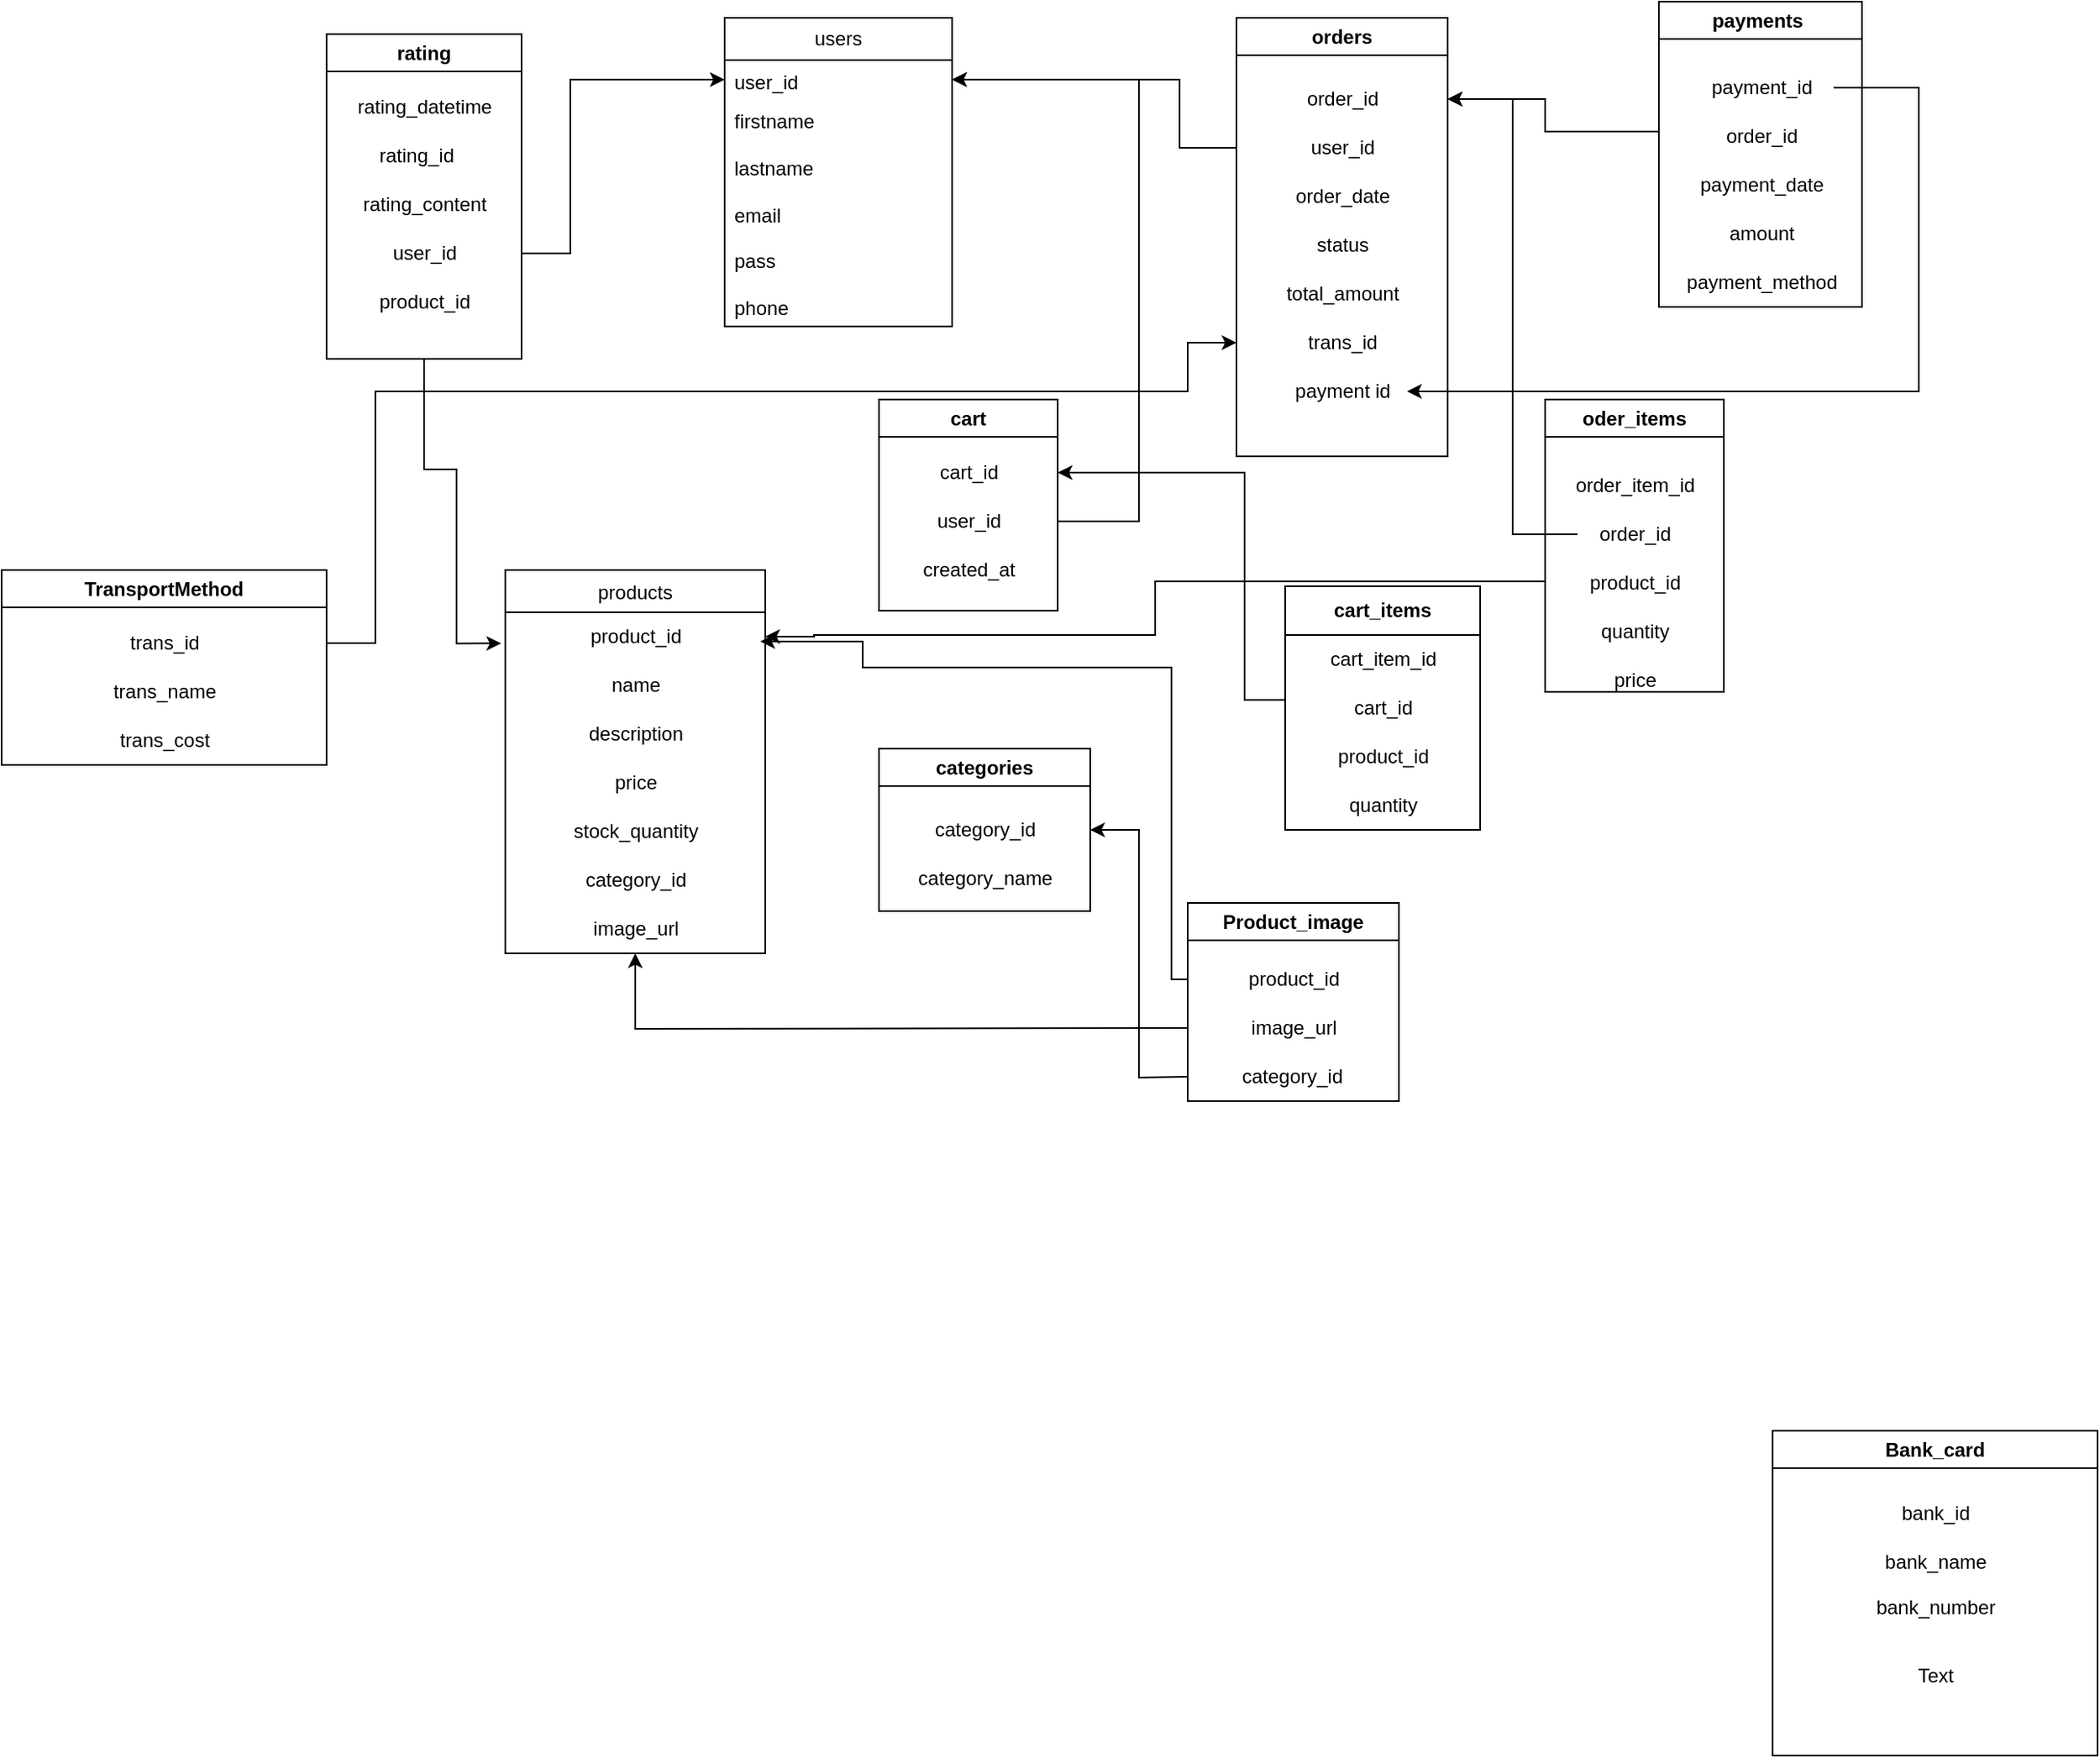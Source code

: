 <mxfile version="24.7.17">
  <diagram id="C5RBs43oDa-KdzZeNtuy" name="Page-1">
    <mxGraphModel dx="2015" dy="689" grid="1" gridSize="10" guides="1" tooltips="1" connect="1" arrows="1" fold="1" page="1" pageScale="1" pageWidth="827" pageHeight="1169" math="0" shadow="0">
      <root>
        <mxCell id="WIyWlLk6GJQsqaUBKTNV-0" />
        <mxCell id="WIyWlLk6GJQsqaUBKTNV-1" parent="WIyWlLk6GJQsqaUBKTNV-0" />
        <mxCell id="zkfFHV4jXpPFQw0GAbJ--17" value="products" style="swimlane;fontStyle=0;align=center;verticalAlign=top;childLayout=stackLayout;horizontal=1;startSize=26;horizontalStack=0;resizeParent=1;resizeLast=0;collapsible=1;marginBottom=0;rounded=0;shadow=0;strokeWidth=1;" parent="WIyWlLk6GJQsqaUBKTNV-1" vertex="1">
          <mxGeometry x="90" y="380" width="160" height="236" as="geometry">
            <mxRectangle x="550" y="140" width="160" height="26" as="alternateBounds" />
          </mxGeometry>
        </mxCell>
        <mxCell id="2E7hJc2XYs9rbow0Btlc-13" value="product_id" style="text;html=1;align=center;verticalAlign=middle;resizable=0;points=[];autosize=1;strokeColor=none;fillColor=none;" vertex="1" parent="zkfFHV4jXpPFQw0GAbJ--17">
          <mxGeometry y="26" width="160" height="30" as="geometry" />
        </mxCell>
        <mxCell id="2E7hJc2XYs9rbow0Btlc-14" value="name" style="text;html=1;align=center;verticalAlign=middle;resizable=0;points=[];autosize=1;strokeColor=none;fillColor=none;" vertex="1" parent="zkfFHV4jXpPFQw0GAbJ--17">
          <mxGeometry y="56" width="160" height="30" as="geometry" />
        </mxCell>
        <mxCell id="2E7hJc2XYs9rbow0Btlc-15" value="description" style="text;html=1;align=center;verticalAlign=middle;resizable=0;points=[];autosize=1;strokeColor=none;fillColor=none;" vertex="1" parent="zkfFHV4jXpPFQw0GAbJ--17">
          <mxGeometry y="86" width="160" height="30" as="geometry" />
        </mxCell>
        <mxCell id="2E7hJc2XYs9rbow0Btlc-17" value="price" style="text;html=1;align=center;verticalAlign=middle;resizable=0;points=[];autosize=1;strokeColor=none;fillColor=none;" vertex="1" parent="zkfFHV4jXpPFQw0GAbJ--17">
          <mxGeometry y="116" width="160" height="30" as="geometry" />
        </mxCell>
        <mxCell id="2E7hJc2XYs9rbow0Btlc-18" value="stock_quantity" style="text;html=1;align=center;verticalAlign=middle;resizable=0;points=[];autosize=1;strokeColor=none;fillColor=none;" vertex="1" parent="zkfFHV4jXpPFQw0GAbJ--17">
          <mxGeometry y="146" width="160" height="30" as="geometry" />
        </mxCell>
        <mxCell id="2E7hJc2XYs9rbow0Btlc-19" value="category_id" style="text;html=1;align=center;verticalAlign=middle;resizable=0;points=[];autosize=1;strokeColor=none;fillColor=none;" vertex="1" parent="zkfFHV4jXpPFQw0GAbJ--17">
          <mxGeometry y="176" width="160" height="30" as="geometry" />
        </mxCell>
        <mxCell id="2E7hJc2XYs9rbow0Btlc-20" value="image_url" style="text;html=1;align=center;verticalAlign=middle;resizable=0;points=[];autosize=1;strokeColor=none;fillColor=none;" vertex="1" parent="zkfFHV4jXpPFQw0GAbJ--17">
          <mxGeometry y="206" width="160" height="30" as="geometry" />
        </mxCell>
        <mxCell id="2E7hJc2XYs9rbow0Btlc-2" value="users" style="swimlane;fontStyle=0;childLayout=stackLayout;horizontal=1;startSize=26;fillColor=none;horizontalStack=0;resizeParent=1;resizeParentMax=0;resizeLast=0;collapsible=1;marginBottom=0;whiteSpace=wrap;html=1;" vertex="1" parent="WIyWlLk6GJQsqaUBKTNV-1">
          <mxGeometry x="225" y="40" width="140" height="190" as="geometry" />
        </mxCell>
        <mxCell id="2E7hJc2XYs9rbow0Btlc-3" value="&lt;font style=&quot;font-size: 12px;&quot;&gt;user_id&lt;/font&gt;&lt;div&gt;&lt;font style=&quot;font-size: 12px;&quot;&gt;&lt;br&gt;&lt;/font&gt;&lt;/div&gt;" style="text;strokeColor=none;fillColor=none;align=left;verticalAlign=top;spacingLeft=4;spacingRight=4;overflow=hidden;rotatable=0;points=[[0,0.5],[1,0.5]];portConstraint=eastwest;whiteSpace=wrap;html=1;" vertex="1" parent="2E7hJc2XYs9rbow0Btlc-2">
          <mxGeometry y="26" width="140" height="24" as="geometry" />
        </mxCell>
        <mxCell id="2E7hJc2XYs9rbow0Btlc-4" value="firstname&lt;div&gt;&lt;br&gt;&lt;/div&gt;&lt;div&gt;lastname&lt;/div&gt;&lt;div&gt;&lt;br&gt;&lt;/div&gt;&lt;div&gt;email&lt;/div&gt;&lt;div&gt;&lt;br&gt;&lt;/div&gt;&lt;div&gt;pass&lt;/div&gt;&lt;div&gt;&lt;br&gt;&lt;/div&gt;&lt;div&gt;phone&lt;/div&gt;&lt;div&gt;&lt;br&gt;&lt;/div&gt;" style="text;strokeColor=none;fillColor=none;align=left;verticalAlign=top;spacingLeft=4;spacingRight=4;overflow=hidden;rotatable=0;points=[[0,0.5],[1,0.5]];portConstraint=eastwest;whiteSpace=wrap;html=1;horizontal=1;" vertex="1" parent="2E7hJc2XYs9rbow0Btlc-2">
          <mxGeometry y="50" width="140" height="140" as="geometry" />
        </mxCell>
        <mxCell id="2E7hJc2XYs9rbow0Btlc-48" value="cart" style="swimlane;whiteSpace=wrap;html=1;align=center;" vertex="1" parent="WIyWlLk6GJQsqaUBKTNV-1">
          <mxGeometry x="320" y="275" width="110" height="130" as="geometry" />
        </mxCell>
        <mxCell id="2E7hJc2XYs9rbow0Btlc-53" value="cart_id" style="text;html=1;align=center;verticalAlign=middle;resizable=0;points=[];autosize=1;strokeColor=none;fillColor=none;" vertex="1" parent="2E7hJc2XYs9rbow0Btlc-48">
          <mxGeometry x="25" y="30" width="60" height="30" as="geometry" />
        </mxCell>
        <mxCell id="2E7hJc2XYs9rbow0Btlc-54" value="user_id" style="text;html=1;align=center;verticalAlign=middle;resizable=0;points=[];autosize=1;strokeColor=none;fillColor=none;" vertex="1" parent="2E7hJc2XYs9rbow0Btlc-48">
          <mxGeometry x="25" y="60" width="60" height="30" as="geometry" />
        </mxCell>
        <mxCell id="2E7hJc2XYs9rbow0Btlc-55" value="created_at" style="text;html=1;align=center;verticalAlign=middle;resizable=0;points=[];autosize=1;strokeColor=none;fillColor=none;" vertex="1" parent="2E7hJc2XYs9rbow0Btlc-48">
          <mxGeometry x="15" y="90" width="80" height="30" as="geometry" />
        </mxCell>
        <mxCell id="2E7hJc2XYs9rbow0Btlc-57" value="cart_items" style="swimlane;whiteSpace=wrap;html=1;startSize=30;" vertex="1" parent="WIyWlLk6GJQsqaUBKTNV-1">
          <mxGeometry x="570" y="390" width="120" height="150" as="geometry" />
        </mxCell>
        <mxCell id="2E7hJc2XYs9rbow0Btlc-58" value="cart_item_id" style="text;html=1;align=center;verticalAlign=middle;resizable=0;points=[];autosize=1;strokeColor=none;fillColor=none;" vertex="1" parent="2E7hJc2XYs9rbow0Btlc-57">
          <mxGeometry x="15" y="30" width="90" height="30" as="geometry" />
        </mxCell>
        <mxCell id="2E7hJc2XYs9rbow0Btlc-59" value="cart_id" style="text;html=1;align=center;verticalAlign=middle;resizable=0;points=[];autosize=1;strokeColor=none;fillColor=none;" vertex="1" parent="2E7hJc2XYs9rbow0Btlc-57">
          <mxGeometry x="30" y="60" width="60" height="30" as="geometry" />
        </mxCell>
        <mxCell id="2E7hJc2XYs9rbow0Btlc-60" value="product_id" style="text;html=1;align=center;verticalAlign=middle;resizable=0;points=[];autosize=1;strokeColor=none;fillColor=none;" vertex="1" parent="2E7hJc2XYs9rbow0Btlc-57">
          <mxGeometry x="20" y="90" width="80" height="30" as="geometry" />
        </mxCell>
        <mxCell id="2E7hJc2XYs9rbow0Btlc-61" value="quantity" style="text;html=1;align=center;verticalAlign=middle;resizable=0;points=[];autosize=1;strokeColor=none;fillColor=none;" vertex="1" parent="2E7hJc2XYs9rbow0Btlc-57">
          <mxGeometry x="25" y="120" width="70" height="30" as="geometry" />
        </mxCell>
        <mxCell id="2E7hJc2XYs9rbow0Btlc-63" value="payments&amp;nbsp;" style="swimlane;whiteSpace=wrap;html=1;" vertex="1" parent="WIyWlLk6GJQsqaUBKTNV-1">
          <mxGeometry x="800" y="30" width="125" height="188" as="geometry" />
        </mxCell>
        <mxCell id="2E7hJc2XYs9rbow0Btlc-64" value="payment_id" style="text;html=1;align=center;verticalAlign=middle;resizable=0;points=[];autosize=1;strokeColor=none;fillColor=none;" vertex="1" parent="2E7hJc2XYs9rbow0Btlc-63">
          <mxGeometry x="17.5" y="38" width="90" height="30" as="geometry" />
        </mxCell>
        <mxCell id="2E7hJc2XYs9rbow0Btlc-65" value="order_id" style="text;html=1;align=center;verticalAlign=middle;resizable=0;points=[];autosize=1;strokeColor=none;fillColor=none;" vertex="1" parent="2E7hJc2XYs9rbow0Btlc-63">
          <mxGeometry x="27.5" y="68" width="70" height="30" as="geometry" />
        </mxCell>
        <mxCell id="2E7hJc2XYs9rbow0Btlc-66" value="payment_date" style="text;html=1;align=center;verticalAlign=middle;resizable=0;points=[];autosize=1;strokeColor=none;fillColor=none;" vertex="1" parent="2E7hJc2XYs9rbow0Btlc-63">
          <mxGeometry x="12.5" y="98" width="100" height="30" as="geometry" />
        </mxCell>
        <mxCell id="2E7hJc2XYs9rbow0Btlc-67" value="amount" style="text;html=1;align=center;verticalAlign=middle;resizable=0;points=[];autosize=1;strokeColor=none;fillColor=none;" vertex="1" parent="2E7hJc2XYs9rbow0Btlc-63">
          <mxGeometry x="32.5" y="128" width="60" height="30" as="geometry" />
        </mxCell>
        <mxCell id="2E7hJc2XYs9rbow0Btlc-168" value="payment_method" style="text;html=1;align=center;verticalAlign=middle;resizable=0;points=[];autosize=1;strokeColor=none;fillColor=none;" vertex="1" parent="2E7hJc2XYs9rbow0Btlc-63">
          <mxGeometry x="2.5" y="158" width="120" height="30" as="geometry" />
        </mxCell>
        <mxCell id="2E7hJc2XYs9rbow0Btlc-69" value="oder_items" style="swimlane;whiteSpace=wrap;html=1;" vertex="1" parent="WIyWlLk6GJQsqaUBKTNV-1">
          <mxGeometry x="730" y="275" width="110" height="180" as="geometry" />
        </mxCell>
        <mxCell id="2E7hJc2XYs9rbow0Btlc-70" value="order_item_id" style="text;html=1;align=center;verticalAlign=middle;resizable=0;points=[];autosize=1;strokeColor=none;fillColor=none;" vertex="1" parent="2E7hJc2XYs9rbow0Btlc-69">
          <mxGeometry x="5" y="38" width="100" height="30" as="geometry" />
        </mxCell>
        <mxCell id="2E7hJc2XYs9rbow0Btlc-71" value="order_id" style="text;html=1;align=center;verticalAlign=middle;resizable=0;points=[];autosize=1;strokeColor=none;fillColor=none;" vertex="1" parent="2E7hJc2XYs9rbow0Btlc-69">
          <mxGeometry x="20" y="68" width="70" height="30" as="geometry" />
        </mxCell>
        <mxCell id="2E7hJc2XYs9rbow0Btlc-72" value="product_id" style="text;html=1;align=center;verticalAlign=middle;resizable=0;points=[];autosize=1;strokeColor=none;fillColor=none;" vertex="1" parent="2E7hJc2XYs9rbow0Btlc-69">
          <mxGeometry x="15" y="98" width="80" height="30" as="geometry" />
        </mxCell>
        <mxCell id="2E7hJc2XYs9rbow0Btlc-73" value="quantity" style="text;html=1;align=center;verticalAlign=middle;resizable=0;points=[];autosize=1;strokeColor=none;fillColor=none;" vertex="1" parent="2E7hJc2XYs9rbow0Btlc-69">
          <mxGeometry x="20" y="128" width="70" height="30" as="geometry" />
        </mxCell>
        <mxCell id="2E7hJc2XYs9rbow0Btlc-74" value="price" style="text;html=1;align=center;verticalAlign=middle;resizable=0;points=[];autosize=1;strokeColor=none;fillColor=none;" vertex="1" parent="2E7hJc2XYs9rbow0Btlc-69">
          <mxGeometry x="30" y="158" width="50" height="30" as="geometry" />
        </mxCell>
        <mxCell id="2E7hJc2XYs9rbow0Btlc-75" value="orders" style="swimlane;whiteSpace=wrap;html=1;" vertex="1" parent="WIyWlLk6GJQsqaUBKTNV-1">
          <mxGeometry x="540" y="40" width="130" height="270" as="geometry" />
        </mxCell>
        <mxCell id="2E7hJc2XYs9rbow0Btlc-76" value="order_id" style="text;html=1;align=center;verticalAlign=middle;resizable=0;points=[];autosize=1;strokeColor=none;fillColor=none;" vertex="1" parent="2E7hJc2XYs9rbow0Btlc-75">
          <mxGeometry x="30" y="35" width="70" height="30" as="geometry" />
        </mxCell>
        <mxCell id="2E7hJc2XYs9rbow0Btlc-77" value="user_id" style="text;html=1;align=center;verticalAlign=middle;resizable=0;points=[];autosize=1;strokeColor=none;fillColor=none;" vertex="1" parent="2E7hJc2XYs9rbow0Btlc-75">
          <mxGeometry x="35" y="65" width="60" height="30" as="geometry" />
        </mxCell>
        <mxCell id="2E7hJc2XYs9rbow0Btlc-79" value="order_date" style="text;html=1;align=center;verticalAlign=middle;resizable=0;points=[];autosize=1;strokeColor=none;fillColor=none;" vertex="1" parent="2E7hJc2XYs9rbow0Btlc-75">
          <mxGeometry x="25" y="95" width="80" height="30" as="geometry" />
        </mxCell>
        <mxCell id="2E7hJc2XYs9rbow0Btlc-80" value="status" style="text;html=1;align=center;verticalAlign=middle;resizable=0;points=[];autosize=1;strokeColor=none;fillColor=none;" vertex="1" parent="2E7hJc2XYs9rbow0Btlc-75">
          <mxGeometry x="35" y="125" width="60" height="30" as="geometry" />
        </mxCell>
        <mxCell id="2E7hJc2XYs9rbow0Btlc-83" value="total_amount" style="text;html=1;align=center;verticalAlign=middle;resizable=0;points=[];autosize=1;strokeColor=none;fillColor=none;" vertex="1" parent="2E7hJc2XYs9rbow0Btlc-75">
          <mxGeometry x="20" y="155" width="90" height="30" as="geometry" />
        </mxCell>
        <mxCell id="2E7hJc2XYs9rbow0Btlc-154" value="trans_id" style="text;html=1;align=center;verticalAlign=middle;resizable=0;points=[];autosize=1;strokeColor=none;fillColor=none;" vertex="1" parent="2E7hJc2XYs9rbow0Btlc-75">
          <mxGeometry x="30" y="185" width="70" height="30" as="geometry" />
        </mxCell>
        <mxCell id="2E7hJc2XYs9rbow0Btlc-160" value="payment id" style="text;html=1;align=center;verticalAlign=middle;resizable=0;points=[];autosize=1;strokeColor=none;fillColor=none;" vertex="1" parent="2E7hJc2XYs9rbow0Btlc-75">
          <mxGeometry x="25" y="215" width="80" height="30" as="geometry" />
        </mxCell>
        <mxCell id="2E7hJc2XYs9rbow0Btlc-84" value="categories" style="swimlane;whiteSpace=wrap;html=1;" vertex="1" parent="WIyWlLk6GJQsqaUBKTNV-1">
          <mxGeometry x="320" y="490" width="130" height="100" as="geometry" />
        </mxCell>
        <mxCell id="2E7hJc2XYs9rbow0Btlc-85" value="category_id" style="text;html=1;align=center;verticalAlign=middle;resizable=0;points=[];autosize=1;strokeColor=none;fillColor=none;" vertex="1" parent="2E7hJc2XYs9rbow0Btlc-84">
          <mxGeometry x="20" y="35" width="90" height="30" as="geometry" />
        </mxCell>
        <mxCell id="2E7hJc2XYs9rbow0Btlc-86" value="category_name" style="text;html=1;align=center;verticalAlign=middle;resizable=0;points=[];autosize=1;strokeColor=none;fillColor=none;" vertex="1" parent="2E7hJc2XYs9rbow0Btlc-84">
          <mxGeometry x="10" y="65" width="110" height="30" as="geometry" />
        </mxCell>
        <mxCell id="2E7hJc2XYs9rbow0Btlc-88" value="Product_image" style="swimlane;whiteSpace=wrap;html=1;" vertex="1" parent="WIyWlLk6GJQsqaUBKTNV-1">
          <mxGeometry x="510" y="585" width="130" height="122" as="geometry" />
        </mxCell>
        <mxCell id="2E7hJc2XYs9rbow0Btlc-89" value="product_id" style="text;html=1;align=center;verticalAlign=middle;resizable=0;points=[];autosize=1;strokeColor=none;fillColor=none;" vertex="1" parent="2E7hJc2XYs9rbow0Btlc-88">
          <mxGeometry x="25" y="32" width="80" height="30" as="geometry" />
        </mxCell>
        <mxCell id="2E7hJc2XYs9rbow0Btlc-90" value="image_url" style="text;html=1;align=center;verticalAlign=middle;resizable=0;points=[];autosize=1;strokeColor=none;fillColor=none;" vertex="1" parent="2E7hJc2XYs9rbow0Btlc-88">
          <mxGeometry x="25" y="62" width="80" height="30" as="geometry" />
        </mxCell>
        <mxCell id="2E7hJc2XYs9rbow0Btlc-91" value="category_id" style="text;html=1;align=center;verticalAlign=middle;resizable=0;points=[];autosize=1;strokeColor=none;fillColor=none;" vertex="1" parent="2E7hJc2XYs9rbow0Btlc-88">
          <mxGeometry x="19" y="92" width="90" height="30" as="geometry" />
        </mxCell>
        <mxCell id="2E7hJc2XYs9rbow0Btlc-97" value="rating" style="swimlane;whiteSpace=wrap;html=1;" vertex="1" parent="WIyWlLk6GJQsqaUBKTNV-1">
          <mxGeometry x="-20" y="50" width="120" height="200" as="geometry" />
        </mxCell>
        <mxCell id="2E7hJc2XYs9rbow0Btlc-99" value="rating_datetime" style="text;html=1;align=center;verticalAlign=middle;resizable=0;points=[];autosize=1;strokeColor=none;fillColor=none;" vertex="1" parent="2E7hJc2XYs9rbow0Btlc-97">
          <mxGeometry x="5" y="30" width="110" height="30" as="geometry" />
        </mxCell>
        <mxCell id="2E7hJc2XYs9rbow0Btlc-100" value="rating_content" style="text;html=1;align=center;verticalAlign=middle;resizable=0;points=[];autosize=1;strokeColor=none;fillColor=none;" vertex="1" parent="2E7hJc2XYs9rbow0Btlc-97">
          <mxGeometry x="10" y="90" width="100" height="30" as="geometry" />
        </mxCell>
        <mxCell id="2E7hJc2XYs9rbow0Btlc-101" value="user_id" style="text;html=1;align=center;verticalAlign=middle;resizable=0;points=[];autosize=1;strokeColor=none;fillColor=none;" vertex="1" parent="2E7hJc2XYs9rbow0Btlc-97">
          <mxGeometry x="30" y="120" width="60" height="30" as="geometry" />
        </mxCell>
        <mxCell id="2E7hJc2XYs9rbow0Btlc-102" value="product_id" style="text;html=1;align=center;verticalAlign=middle;resizable=0;points=[];autosize=1;strokeColor=none;fillColor=none;" vertex="1" parent="2E7hJc2XYs9rbow0Btlc-97">
          <mxGeometry x="20" y="150" width="80" height="30" as="geometry" />
        </mxCell>
        <mxCell id="2E7hJc2XYs9rbow0Btlc-98" value="rating_id" style="text;html=1;align=center;verticalAlign=middle;resizable=0;points=[];autosize=1;strokeColor=none;fillColor=none;" vertex="1" parent="2E7hJc2XYs9rbow0Btlc-97">
          <mxGeometry x="20" y="60" width="70" height="30" as="geometry" />
        </mxCell>
        <mxCell id="2E7hJc2XYs9rbow0Btlc-125" style="edgeStyle=orthogonalEdgeStyle;rounded=0;orthogonalLoop=1;jettySize=auto;html=1;" edge="1" parent="WIyWlLk6GJQsqaUBKTNV-1" target="2E7hJc2XYs9rbow0Btlc-3">
          <mxGeometry relative="1" as="geometry">
            <mxPoint x="430" y="350" as="sourcePoint" />
            <Array as="points">
              <mxPoint x="480" y="350" />
              <mxPoint x="480" y="78" />
            </Array>
          </mxGeometry>
        </mxCell>
        <mxCell id="2E7hJc2XYs9rbow0Btlc-131" style="edgeStyle=orthogonalEdgeStyle;rounded=0;orthogonalLoop=1;jettySize=auto;html=1;entryX=1;entryY=0.5;entryDx=0;entryDy=0;" edge="1" parent="WIyWlLk6GJQsqaUBKTNV-1" target="2E7hJc2XYs9rbow0Btlc-3">
          <mxGeometry relative="1" as="geometry">
            <mxPoint x="540" y="120" as="sourcePoint" />
            <mxPoint x="260" y="90" as="targetPoint" />
            <Array as="points">
              <mxPoint x="505" y="120" />
              <mxPoint x="505" y="78" />
            </Array>
          </mxGeometry>
        </mxCell>
        <mxCell id="2E7hJc2XYs9rbow0Btlc-135" style="edgeStyle=orthogonalEdgeStyle;rounded=0;orthogonalLoop=1;jettySize=auto;html=1;" edge="1" parent="WIyWlLk6GJQsqaUBKTNV-1" target="2E7hJc2XYs9rbow0Btlc-3">
          <mxGeometry relative="1" as="geometry">
            <mxPoint x="100" y="180" as="sourcePoint" />
            <Array as="points">
              <mxPoint x="130" y="185" />
              <mxPoint x="130" y="78" />
            </Array>
          </mxGeometry>
        </mxCell>
        <mxCell id="2E7hJc2XYs9rbow0Btlc-136" style="edgeStyle=orthogonalEdgeStyle;rounded=0;orthogonalLoop=1;jettySize=auto;html=1;exitX=0;exitY=0.5;exitDx=0;exitDy=0;" edge="1" parent="WIyWlLk6GJQsqaUBKTNV-1" source="2E7hJc2XYs9rbow0Btlc-57">
          <mxGeometry relative="1" as="geometry">
            <mxPoint x="430" y="320" as="targetPoint" />
            <mxPoint x="540" y="480" as="sourcePoint" />
            <Array as="points">
              <mxPoint x="570" y="460" />
              <mxPoint x="545" y="460" />
              <mxPoint x="545" y="320" />
            </Array>
          </mxGeometry>
        </mxCell>
        <mxCell id="2E7hJc2XYs9rbow0Btlc-145" style="edgeStyle=orthogonalEdgeStyle;rounded=0;orthogonalLoop=1;jettySize=auto;html=1;" edge="1" parent="WIyWlLk6GJQsqaUBKTNV-1" target="2E7hJc2XYs9rbow0Btlc-13">
          <mxGeometry relative="1" as="geometry">
            <mxPoint x="730" y="386" as="sourcePoint" />
            <Array as="points">
              <mxPoint x="730" y="387" />
              <mxPoint x="490" y="387" />
              <mxPoint x="490" y="420" />
              <mxPoint x="280" y="420" />
              <mxPoint x="280" y="421" />
            </Array>
          </mxGeometry>
        </mxCell>
        <mxCell id="2E7hJc2XYs9rbow0Btlc-146" style="edgeStyle=orthogonalEdgeStyle;rounded=0;orthogonalLoop=1;jettySize=auto;html=1;entryX=-0.016;entryY=0.639;entryDx=0;entryDy=0;entryPerimeter=0;exitX=0.5;exitY=1;exitDx=0;exitDy=0;" edge="1" parent="WIyWlLk6GJQsqaUBKTNV-1" source="2E7hJc2XYs9rbow0Btlc-97" target="2E7hJc2XYs9rbow0Btlc-13">
          <mxGeometry relative="1" as="geometry">
            <mxPoint x="40" y="260" as="sourcePoint" />
            <Array as="points">
              <mxPoint x="40" y="318" />
              <mxPoint x="60" y="318" />
              <mxPoint x="60" y="425" />
            </Array>
          </mxGeometry>
        </mxCell>
        <mxCell id="2E7hJc2XYs9rbow0Btlc-148" style="edgeStyle=orthogonalEdgeStyle;rounded=0;orthogonalLoop=1;jettySize=auto;html=1;entryX=1;entryY=0.5;entryDx=0;entryDy=0;" edge="1" parent="WIyWlLk6GJQsqaUBKTNV-1" target="2E7hJc2XYs9rbow0Btlc-84">
          <mxGeometry relative="1" as="geometry">
            <mxPoint x="510" y="692" as="sourcePoint" />
          </mxGeometry>
        </mxCell>
        <mxCell id="2E7hJc2XYs9rbow0Btlc-149" value="TransportMethod" style="swimlane;whiteSpace=wrap;html=1;" vertex="1" parent="WIyWlLk6GJQsqaUBKTNV-1">
          <mxGeometry x="-220" y="380" width="200" height="120" as="geometry" />
        </mxCell>
        <mxCell id="2E7hJc2XYs9rbow0Btlc-150" value="trans_id" style="text;html=1;align=center;verticalAlign=middle;resizable=0;points=[];autosize=1;strokeColor=none;fillColor=none;" vertex="1" parent="2E7hJc2XYs9rbow0Btlc-149">
          <mxGeometry x="65" y="30" width="70" height="30" as="geometry" />
        </mxCell>
        <mxCell id="2E7hJc2XYs9rbow0Btlc-151" value="trans_name" style="text;html=1;align=center;verticalAlign=middle;resizable=0;points=[];autosize=1;strokeColor=none;fillColor=none;" vertex="1" parent="2E7hJc2XYs9rbow0Btlc-149">
          <mxGeometry x="55" y="60" width="90" height="30" as="geometry" />
        </mxCell>
        <mxCell id="2E7hJc2XYs9rbow0Btlc-152" value="trans_cost" style="text;html=1;align=center;verticalAlign=middle;resizable=0;points=[];autosize=1;strokeColor=none;fillColor=none;" vertex="1" parent="2E7hJc2XYs9rbow0Btlc-149">
          <mxGeometry x="60" y="90" width="80" height="30" as="geometry" />
        </mxCell>
        <mxCell id="2E7hJc2XYs9rbow0Btlc-155" style="edgeStyle=orthogonalEdgeStyle;rounded=0;orthogonalLoop=1;jettySize=auto;html=1;" edge="1" parent="WIyWlLk6GJQsqaUBKTNV-1">
          <mxGeometry relative="1" as="geometry">
            <mxPoint x="-20" y="425" as="sourcePoint" />
            <mxPoint x="540" y="240" as="targetPoint" />
            <Array as="points">
              <mxPoint x="10" y="425" />
              <mxPoint x="10" y="270" />
              <mxPoint x="510" y="270" />
              <mxPoint x="510" y="240" />
            </Array>
          </mxGeometry>
        </mxCell>
        <mxCell id="2E7hJc2XYs9rbow0Btlc-159" style="edgeStyle=orthogonalEdgeStyle;rounded=0;orthogonalLoop=1;jettySize=auto;html=1;" edge="1" parent="WIyWlLk6GJQsqaUBKTNV-1" source="2E7hJc2XYs9rbow0Btlc-71">
          <mxGeometry relative="1" as="geometry">
            <mxPoint x="670" y="90" as="targetPoint" />
            <Array as="points">
              <mxPoint x="710" y="358" />
              <mxPoint x="710" y="90" />
            </Array>
          </mxGeometry>
        </mxCell>
        <mxCell id="2E7hJc2XYs9rbow0Btlc-163" style="edgeStyle=orthogonalEdgeStyle;rounded=0;orthogonalLoop=1;jettySize=auto;html=1;" edge="1" parent="WIyWlLk6GJQsqaUBKTNV-1">
          <mxGeometry relative="1" as="geometry">
            <mxPoint x="800" y="110" as="sourcePoint" />
            <mxPoint x="670" y="90" as="targetPoint" />
            <Array as="points">
              <mxPoint x="730" y="110" />
              <mxPoint x="730" y="90" />
            </Array>
          </mxGeometry>
        </mxCell>
        <mxCell id="2E7hJc2XYs9rbow0Btlc-167" style="edgeStyle=orthogonalEdgeStyle;rounded=0;orthogonalLoop=1;jettySize=auto;html=1;" edge="1" parent="WIyWlLk6GJQsqaUBKTNV-1" source="2E7hJc2XYs9rbow0Btlc-64" target="2E7hJc2XYs9rbow0Btlc-160">
          <mxGeometry relative="1" as="geometry">
            <Array as="points">
              <mxPoint x="960" y="83" />
              <mxPoint x="960" y="270" />
            </Array>
          </mxGeometry>
        </mxCell>
        <mxCell id="2E7hJc2XYs9rbow0Btlc-169" style="edgeStyle=orthogonalEdgeStyle;rounded=0;orthogonalLoop=1;jettySize=auto;html=1;entryX=0.981;entryY=0.6;entryDx=0;entryDy=0;entryPerimeter=0;" edge="1" parent="WIyWlLk6GJQsqaUBKTNV-1" target="2E7hJc2XYs9rbow0Btlc-13">
          <mxGeometry relative="1" as="geometry">
            <mxPoint x="510" y="630" as="sourcePoint" />
            <Array as="points">
              <mxPoint x="500" y="632" />
              <mxPoint x="500" y="440" />
              <mxPoint x="310" y="440" />
              <mxPoint x="310" y="424" />
            </Array>
          </mxGeometry>
        </mxCell>
        <mxCell id="2E7hJc2XYs9rbow0Btlc-170" style="edgeStyle=orthogonalEdgeStyle;rounded=0;orthogonalLoop=1;jettySize=auto;html=1;" edge="1" parent="WIyWlLk6GJQsqaUBKTNV-1" target="2E7hJc2XYs9rbow0Btlc-20">
          <mxGeometry relative="1" as="geometry">
            <mxPoint x="510" y="662" as="sourcePoint" />
          </mxGeometry>
        </mxCell>
        <mxCell id="2E7hJc2XYs9rbow0Btlc-175" value="Bank_card" style="swimlane;whiteSpace=wrap;html=1;" vertex="1" parent="WIyWlLk6GJQsqaUBKTNV-1">
          <mxGeometry x="870" y="910" width="200" height="200" as="geometry" />
        </mxCell>
        <mxCell id="2E7hJc2XYs9rbow0Btlc-177" value="bank_name" style="text;html=1;align=center;verticalAlign=middle;resizable=0;points=[];autosize=1;strokeColor=none;fillColor=none;" vertex="1" parent="2E7hJc2XYs9rbow0Btlc-175">
          <mxGeometry x="55" y="66" width="90" height="30" as="geometry" />
        </mxCell>
        <mxCell id="2E7hJc2XYs9rbow0Btlc-178" value="bank_number&lt;div&gt;&lt;br&gt;&lt;/div&gt;" style="text;html=1;align=center;verticalAlign=middle;resizable=0;points=[];autosize=1;strokeColor=none;fillColor=none;" vertex="1" parent="2E7hJc2XYs9rbow0Btlc-175">
          <mxGeometry x="50" y="96" width="100" height="40" as="geometry" />
        </mxCell>
        <mxCell id="2E7hJc2XYs9rbow0Btlc-176" value="bank_id" style="text;html=1;align=center;verticalAlign=middle;resizable=0;points=[];autosize=1;strokeColor=none;fillColor=none;" vertex="1" parent="2E7hJc2XYs9rbow0Btlc-175">
          <mxGeometry x="65" y="36" width="70" height="30" as="geometry" />
        </mxCell>
        <mxCell id="2E7hJc2XYs9rbow0Btlc-179" value="Text" style="text;html=1;align=center;verticalAlign=middle;resizable=0;points=[];autosize=1;strokeColor=none;fillColor=none;" vertex="1" parent="2E7hJc2XYs9rbow0Btlc-175">
          <mxGeometry x="75" y="136" width="50" height="30" as="geometry" />
        </mxCell>
      </root>
    </mxGraphModel>
  </diagram>
</mxfile>
